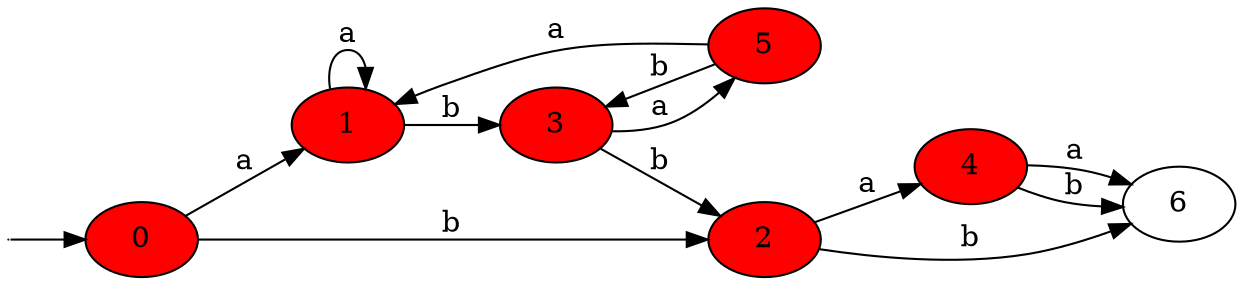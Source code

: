 digraph {
rankdir=LR
fictitious [shape=point, label="", width=0, height=0]

fictitious -> 0
0 [fillcolor=red, style=filled]
1 [fillcolor=red, style=filled]
2 [fillcolor=red, style=filled]
3 [fillcolor=red, style=filled]
4 [fillcolor=red, style=filled]
5 [fillcolor=red, style=filled]
6
0 -> 2 [label=b]
2 -> 6 [label=b]
2 -> 4 [label=a]
4 -> 6 [label=b]
4 -> 6 [label=a]
0 -> 1 [label=a]
1 -> 3 [label=b]
3 -> 2 [label=b]
3 -> 5 [label=a]
5 -> 3 [label=b]
5 -> 1 [label=a]
1 -> 1 [label=a]
}